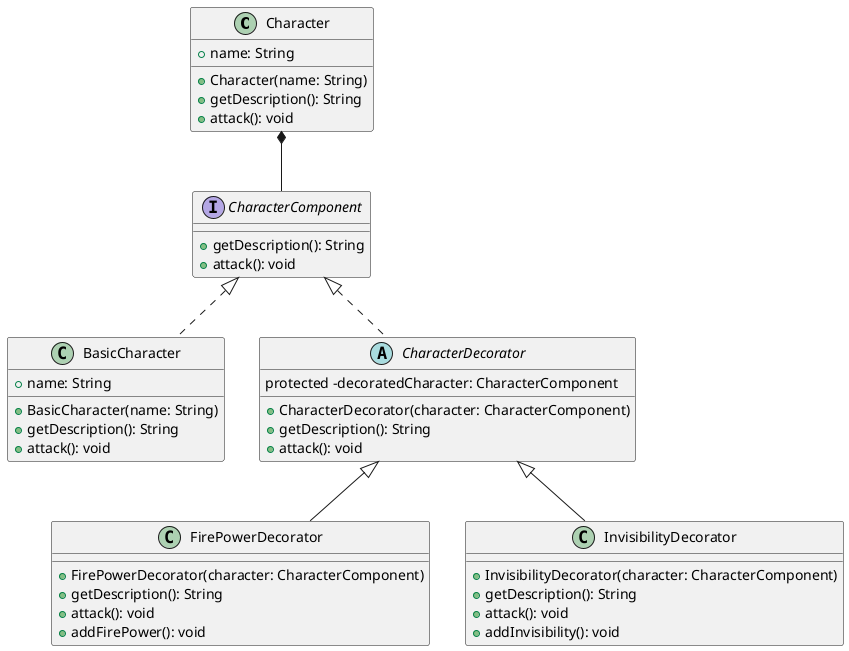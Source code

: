 @startuml
hide footbox

class Character {
    +name: String
    +Character(name: String)
    +getDescription(): String
    +attack(): void
}

interface CharacterComponent {
    +getDescription(): String
    +attack(): void
}

class BasicCharacter implements CharacterComponent {
    +name: String
    +BasicCharacter(name: String)
    +getDescription(): String
    +attack(): void
}

abstract class CharacterDecorator implements CharacterComponent {
    protected -decoratedCharacter: CharacterComponent
    +CharacterDecorator(character: CharacterComponent)
    +getDescription(): String
    +attack(): void
}

class FirePowerDecorator extends CharacterDecorator {
    +FirePowerDecorator(character: CharacterComponent)
    +getDescription(): String
    +attack(): void
    +addFirePower(): void
}

class InvisibilityDecorator extends CharacterDecorator {
    +InvisibilityDecorator(character: CharacterComponent)
    +getDescription(): String
    +attack(): void
    +addInvisibility(): void
}

Character *-- CharacterComponent

@enduml
